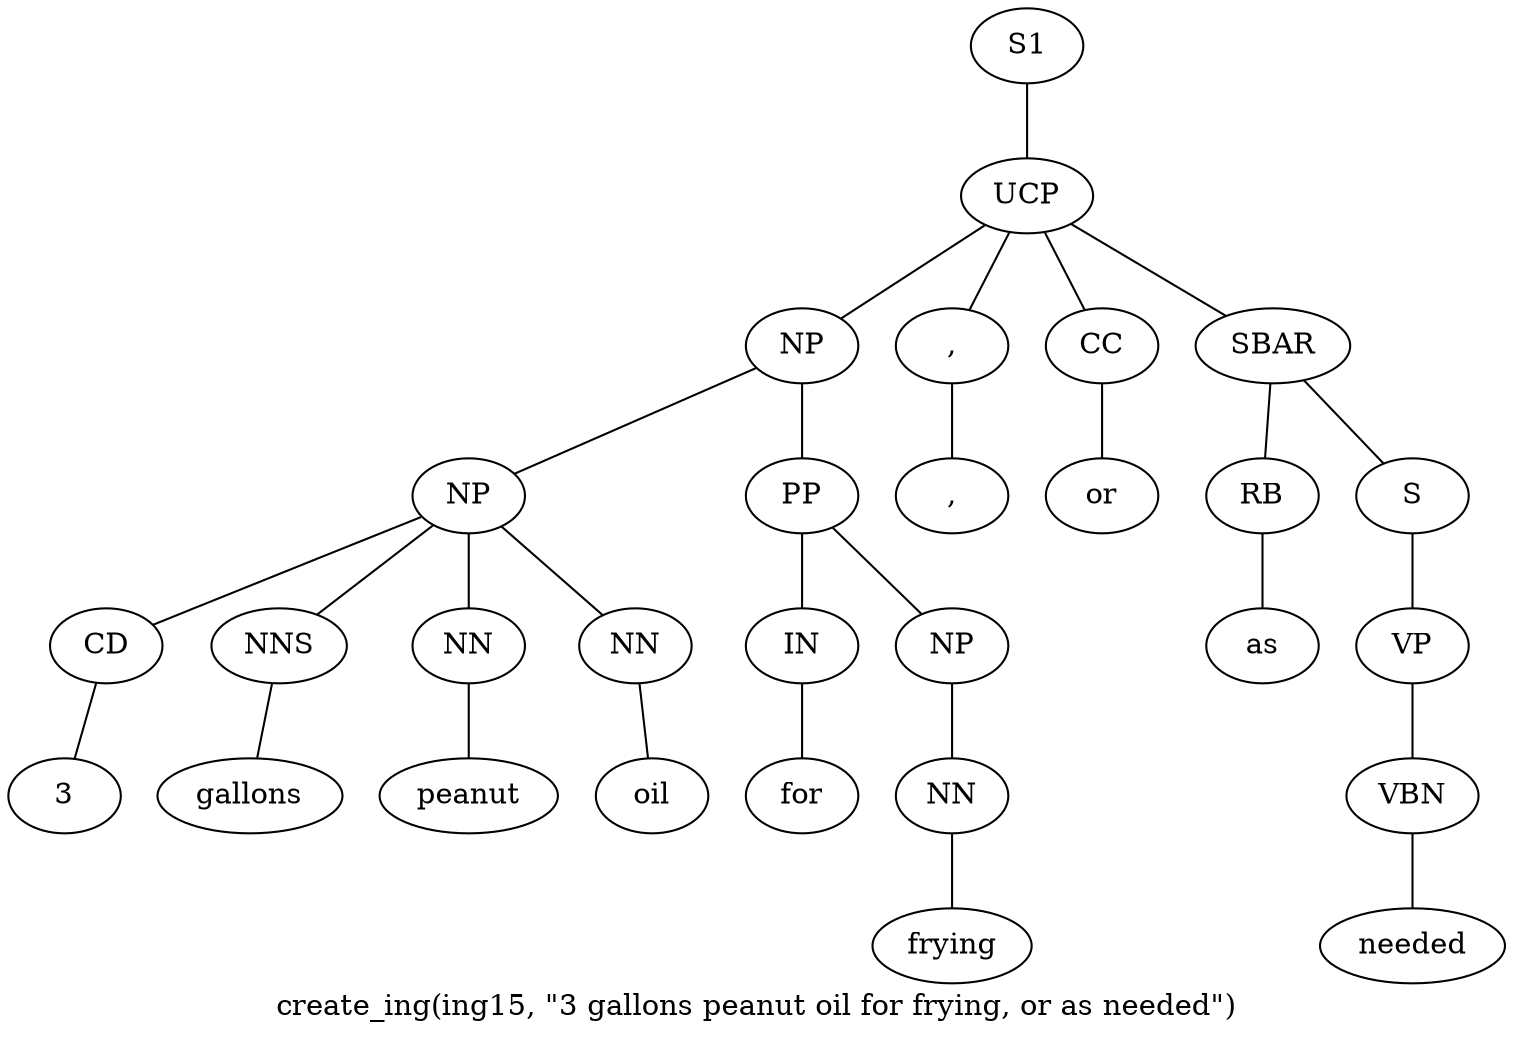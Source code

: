 graph SyntaxGraph {
	label = "create_ing(ing15, \"3 gallons peanut oil for frying, or as needed\")";
	Node0 [label="S1"];
	Node1 [label="UCP"];
	Node2 [label="NP"];
	Node3 [label="NP"];
	Node4 [label="CD"];
	Node5 [label="3"];
	Node6 [label="NNS"];
	Node7 [label="gallons"];
	Node8 [label="NN"];
	Node9 [label="peanut"];
	Node10 [label="NN"];
	Node11 [label="oil"];
	Node12 [label="PP"];
	Node13 [label="IN"];
	Node14 [label="for"];
	Node15 [label="NP"];
	Node16 [label="NN"];
	Node17 [label="frying"];
	Node18 [label=","];
	Node19 [label=","];
	Node20 [label="CC"];
	Node21 [label="or"];
	Node22 [label="SBAR"];
	Node23 [label="RB"];
	Node24 [label="as"];
	Node25 [label="S"];
	Node26 [label="VP"];
	Node27 [label="VBN"];
	Node28 [label="needed"];

	Node0 -- Node1;
	Node1 -- Node2;
	Node1 -- Node18;
	Node1 -- Node20;
	Node1 -- Node22;
	Node2 -- Node3;
	Node2 -- Node12;
	Node3 -- Node4;
	Node3 -- Node6;
	Node3 -- Node8;
	Node3 -- Node10;
	Node4 -- Node5;
	Node6 -- Node7;
	Node8 -- Node9;
	Node10 -- Node11;
	Node12 -- Node13;
	Node12 -- Node15;
	Node13 -- Node14;
	Node15 -- Node16;
	Node16 -- Node17;
	Node18 -- Node19;
	Node20 -- Node21;
	Node22 -- Node23;
	Node22 -- Node25;
	Node23 -- Node24;
	Node25 -- Node26;
	Node26 -- Node27;
	Node27 -- Node28;
}